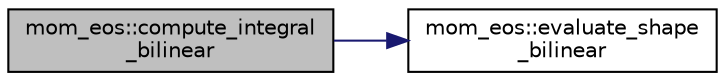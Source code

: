 digraph "mom_eos::compute_integral_bilinear"
{
 // INTERACTIVE_SVG=YES
  edge [fontname="Helvetica",fontsize="10",labelfontname="Helvetica",labelfontsize="10"];
  node [fontname="Helvetica",fontsize="10",shape=record];
  rankdir="LR";
  Node82 [label="mom_eos::compute_integral\l_bilinear",height=0.2,width=0.4,color="black", fillcolor="grey75", style="filled", fontcolor="black"];
  Node82 -> Node83 [color="midnightblue",fontsize="10",style="solid",fontname="Helvetica"];
  Node83 [label="mom_eos::evaluate_shape\l_bilinear",height=0.2,width=0.4,color="black", fillcolor="white", style="filled",URL="$namespacemom__eos.html#ad8afb464fcc660fccfcbd9c06a43f16c"];
}
